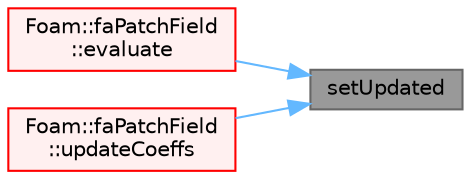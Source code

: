 digraph "setUpdated"
{
 // LATEX_PDF_SIZE
  bgcolor="transparent";
  edge [fontname=Helvetica,fontsize=10,labelfontname=Helvetica,labelfontsize=10];
  node [fontname=Helvetica,fontsize=10,shape=box,height=0.2,width=0.4];
  rankdir="RL";
  Node1 [id="Node000001",label="setUpdated",height=0.2,width=0.4,color="gray40", fillcolor="grey60", style="filled", fontcolor="black",tooltip=" "];
  Node1 -> Node2 [id="edge1_Node000001_Node000002",dir="back",color="steelblue1",style="solid",tooltip=" "];
  Node2 [id="Node000002",label="Foam::faPatchField\l::evaluate",height=0.2,width=0.4,color="red", fillcolor="#FFF0F0", style="filled",URL="$classFoam_1_1faPatchField.html#a1a4ebfb8aa4dc581e54081a12bfbd0d3",tooltip=" "];
  Node1 -> Node19 [id="edge2_Node000001_Node000019",dir="back",color="steelblue1",style="solid",tooltip=" "];
  Node19 [id="Node000019",label="Foam::faPatchField\l::updateCoeffs",height=0.2,width=0.4,color="red", fillcolor="#FFF0F0", style="filled",URL="$classFoam_1_1faPatchField.html#a7e24eafac629d3733181cd942d4c902f",tooltip=" "];
}

